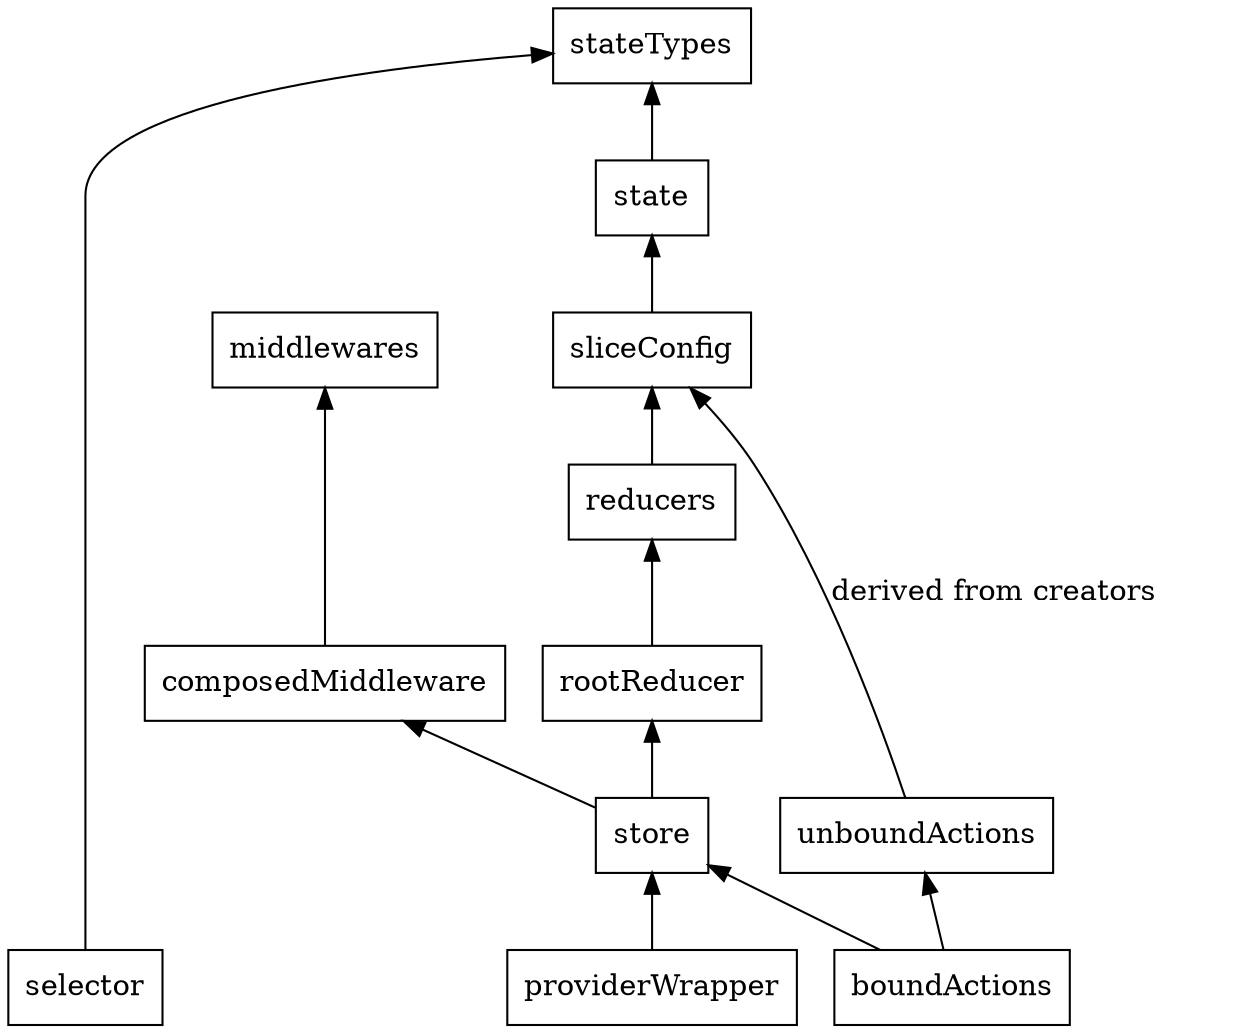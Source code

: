digraph G {
    rankdir = BT;

    node [shape=rect weight=1]


    subgraph  {
	    color=pink;
	    style=filled;
       providerWrapper->store->rootReducer->reducers->sliceConfig->state->stateTypes  [weight=10]


    }


    unboundActions->sliceConfig [label="derived from creators"]

    /*middlewares->boundActions [color=red]*/
    composedMiddleware->middlewares

    store->composedMiddleware

    boundActions->{store, unboundActions}


    selector->stateTypes;

    /* the following exists for establishing rankings */
    node [color=none fontcolor=none]
    a->b->c->d->e->f->g [color=none]

    {rank = same  g; stateTypes;}
    {rank = same  f; state; }

    {rank = same  e; sliceConfig; middlewares; }
    {rank = same  d; reducers; }

    {rank = same  c; rootReducer; composedMiddleware}

    {rank = same; b; store; unboundActions;}
    {rank = same; a; boundActions; providerWrapper; selector; }
}
